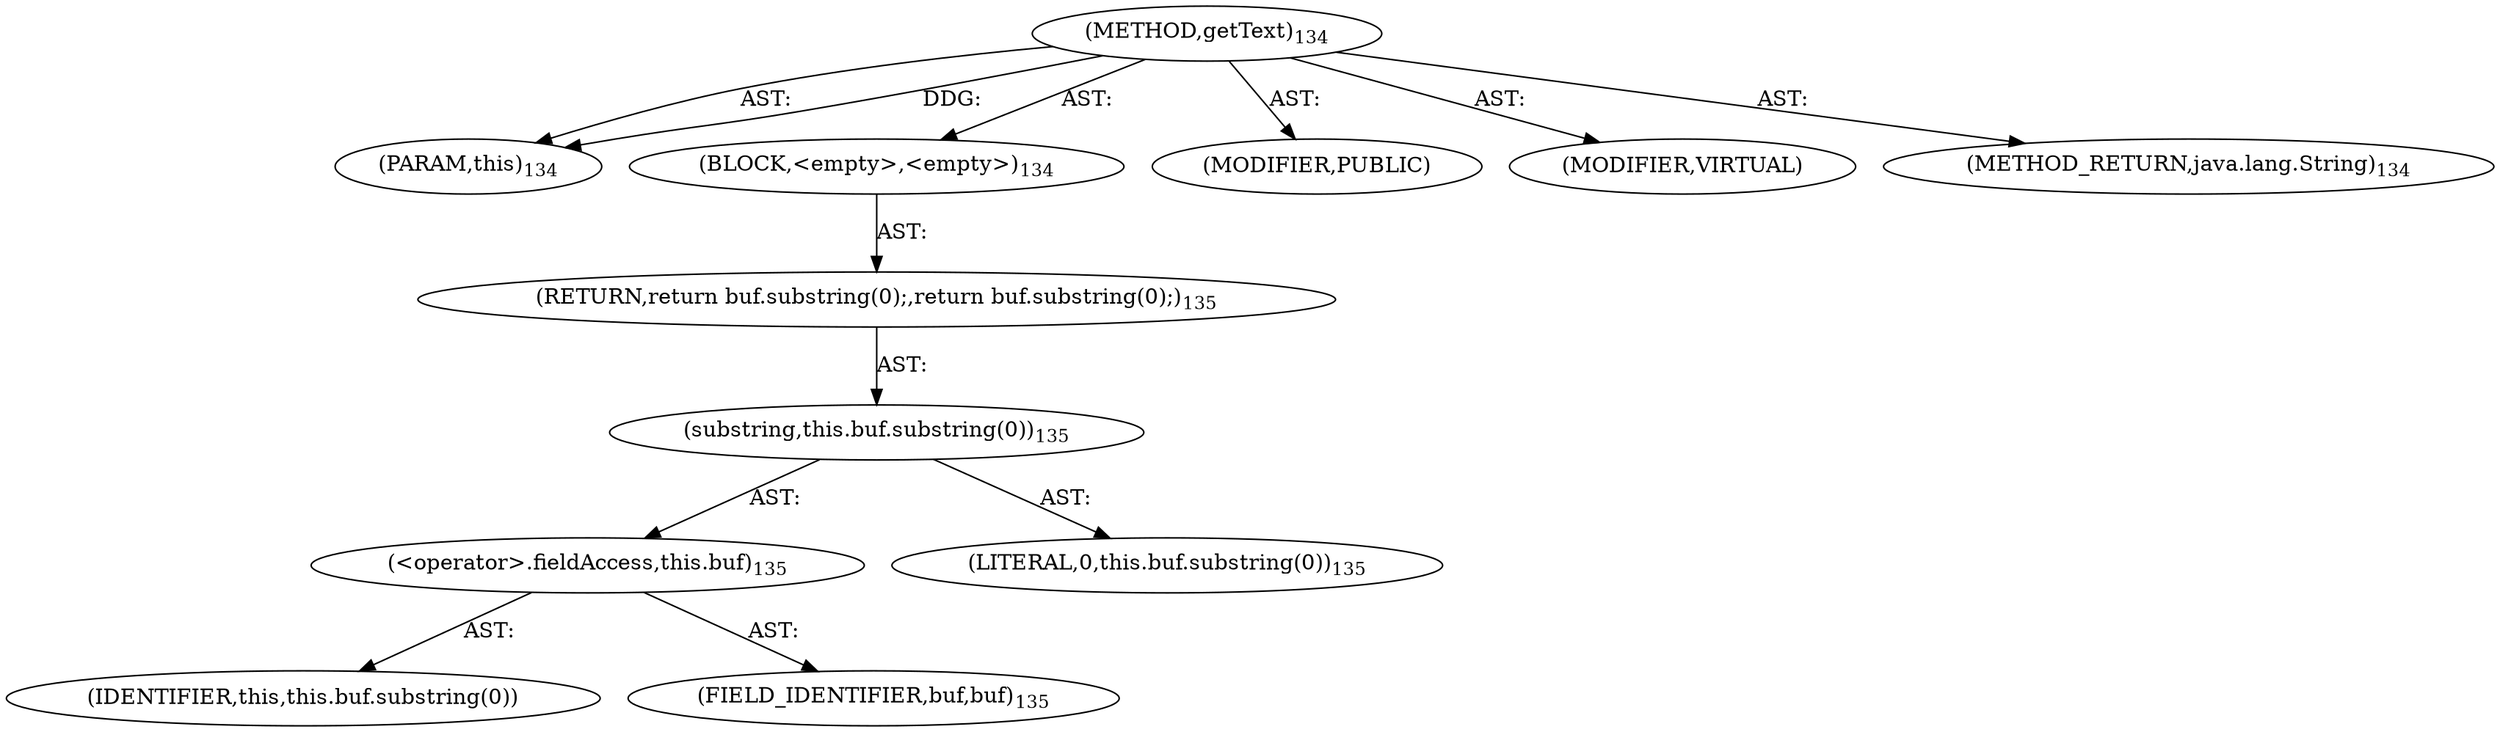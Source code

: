 digraph "getText" {  
"111669149697" [label = <(METHOD,getText)<SUB>134</SUB>> ]
"115964117012" [label = <(PARAM,this)<SUB>134</SUB>> ]
"25769803777" [label = <(BLOCK,&lt;empty&gt;,&lt;empty&gt;)<SUB>134</SUB>> ]
"146028888064" [label = <(RETURN,return buf.substring(0);,return buf.substring(0);)<SUB>135</SUB>> ]
"30064771074" [label = <(substring,this.buf.substring(0))<SUB>135</SUB>> ]
"30064771075" [label = <(&lt;operator&gt;.fieldAccess,this.buf)<SUB>135</SUB>> ]
"68719476776" [label = <(IDENTIFIER,this,this.buf.substring(0))> ]
"55834574849" [label = <(FIELD_IDENTIFIER,buf,buf)<SUB>135</SUB>> ]
"90194313216" [label = <(LITERAL,0,this.buf.substring(0))<SUB>135</SUB>> ]
"133143986192" [label = <(MODIFIER,PUBLIC)> ]
"133143986193" [label = <(MODIFIER,VIRTUAL)> ]
"128849018881" [label = <(METHOD_RETURN,java.lang.String)<SUB>134</SUB>> ]
  "111669149697" -> "115964117012"  [ label = "AST: "] 
  "111669149697" -> "25769803777"  [ label = "AST: "] 
  "111669149697" -> "133143986192"  [ label = "AST: "] 
  "111669149697" -> "133143986193"  [ label = "AST: "] 
  "111669149697" -> "128849018881"  [ label = "AST: "] 
  "25769803777" -> "146028888064"  [ label = "AST: "] 
  "146028888064" -> "30064771074"  [ label = "AST: "] 
  "30064771074" -> "30064771075"  [ label = "AST: "] 
  "30064771074" -> "90194313216"  [ label = "AST: "] 
  "30064771075" -> "68719476776"  [ label = "AST: "] 
  "30064771075" -> "55834574849"  [ label = "AST: "] 
  "111669149697" -> "115964117012"  [ label = "DDG: "] 
}

